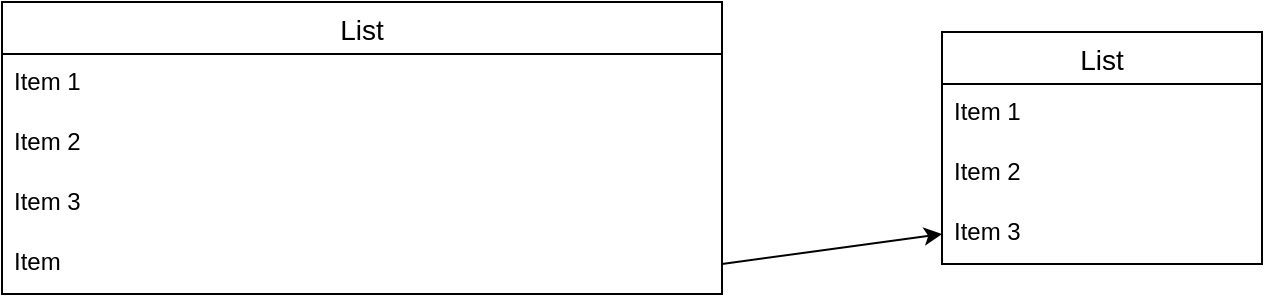<mxfile>
    <diagram id="WMAKTn4Od2M4tADhjI_t" name="ページ1">
        <mxGraphModel dx="713" dy="647" grid="1" gridSize="10" guides="1" tooltips="1" connect="1" arrows="1" fold="1" page="1" pageScale="1" pageWidth="827" pageHeight="1169" math="0" shadow="0">
            <root>
                <mxCell id="0"/>
                <mxCell id="1" parent="0"/>
                <mxCell id="mCaX60BGhiVT-7fsLvSf-1" value="List" style="swimlane;fontStyle=0;childLayout=stackLayout;horizontal=1;startSize=26;horizontalStack=0;resizeParent=1;resizeParentMax=0;resizeLast=0;collapsible=1;marginBottom=0;align=center;fontSize=14;" vertex="1" parent="1">
                    <mxGeometry x="70" y="180" width="360" height="146" as="geometry"/>
                </mxCell>
                <mxCell id="mCaX60BGhiVT-7fsLvSf-2" value="Item 1" style="text;strokeColor=none;fillColor=none;spacingLeft=4;spacingRight=4;overflow=hidden;rotatable=0;points=[[0,0.5],[1,0.5]];portConstraint=eastwest;fontSize=12;" vertex="1" parent="mCaX60BGhiVT-7fsLvSf-1">
                    <mxGeometry y="26" width="360" height="30" as="geometry"/>
                </mxCell>
                <mxCell id="mCaX60BGhiVT-7fsLvSf-3" value="Item 2" style="text;strokeColor=none;fillColor=none;spacingLeft=4;spacingRight=4;overflow=hidden;rotatable=0;points=[[0,0.5],[1,0.5]];portConstraint=eastwest;fontSize=12;" vertex="1" parent="mCaX60BGhiVT-7fsLvSf-1">
                    <mxGeometry y="56" width="360" height="30" as="geometry"/>
                </mxCell>
                <mxCell id="mCaX60BGhiVT-7fsLvSf-4" value="Item 3" style="text;strokeColor=none;fillColor=none;spacingLeft=4;spacingRight=4;overflow=hidden;rotatable=0;points=[[0,0.5],[1,0.5]];portConstraint=eastwest;fontSize=12;" vertex="1" parent="mCaX60BGhiVT-7fsLvSf-1">
                    <mxGeometry y="86" width="360" height="30" as="geometry"/>
                </mxCell>
                <mxCell id="mCaX60BGhiVT-7fsLvSf-13" value="Item" style="text;strokeColor=none;fillColor=none;spacingLeft=4;spacingRight=4;overflow=hidden;rotatable=0;points=[[0,0.5],[1,0.5]];portConstraint=eastwest;fontSize=12;" vertex="1" parent="mCaX60BGhiVT-7fsLvSf-1">
                    <mxGeometry y="116" width="360" height="30" as="geometry"/>
                </mxCell>
                <mxCell id="mCaX60BGhiVT-7fsLvSf-14" value="List" style="swimlane;fontStyle=0;childLayout=stackLayout;horizontal=1;startSize=26;horizontalStack=0;resizeParent=1;resizeParentMax=0;resizeLast=0;collapsible=1;marginBottom=0;align=center;fontSize=14;" vertex="1" parent="1">
                    <mxGeometry x="540" y="195" width="160" height="116" as="geometry"/>
                </mxCell>
                <mxCell id="mCaX60BGhiVT-7fsLvSf-15" value="Item 1" style="text;strokeColor=none;fillColor=none;spacingLeft=4;spacingRight=4;overflow=hidden;rotatable=0;points=[[0,0.5],[1,0.5]];portConstraint=eastwest;fontSize=12;" vertex="1" parent="mCaX60BGhiVT-7fsLvSf-14">
                    <mxGeometry y="26" width="160" height="30" as="geometry"/>
                </mxCell>
                <mxCell id="mCaX60BGhiVT-7fsLvSf-16" value="Item 2" style="text;strokeColor=none;fillColor=none;spacingLeft=4;spacingRight=4;overflow=hidden;rotatable=0;points=[[0,0.5],[1,0.5]];portConstraint=eastwest;fontSize=12;" vertex="1" parent="mCaX60BGhiVT-7fsLvSf-14">
                    <mxGeometry y="56" width="160" height="30" as="geometry"/>
                </mxCell>
                <mxCell id="mCaX60BGhiVT-7fsLvSf-17" value="Item 3" style="text;strokeColor=none;fillColor=none;spacingLeft=4;spacingRight=4;overflow=hidden;rotatable=0;points=[[0,0.5],[1,0.5]];portConstraint=eastwest;fontSize=12;" vertex="1" parent="mCaX60BGhiVT-7fsLvSf-14">
                    <mxGeometry y="86" width="160" height="30" as="geometry"/>
                </mxCell>
                <mxCell id="mCaX60BGhiVT-7fsLvSf-18" style="html=1;exitX=1;exitY=0.5;exitDx=0;exitDy=0;entryX=0;entryY=0.5;entryDx=0;entryDy=0;" edge="1" parent="1" source="mCaX60BGhiVT-7fsLvSf-13" target="mCaX60BGhiVT-7fsLvSf-17">
                    <mxGeometry relative="1" as="geometry"/>
                </mxCell>
            </root>
        </mxGraphModel>
    </diagram>
</mxfile>